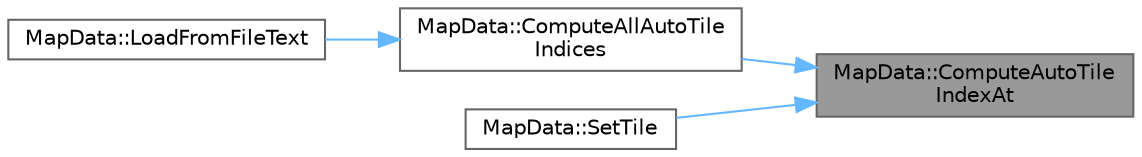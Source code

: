 digraph "MapData::ComputeAutoTileIndexAt"
{
 // LATEX_PDF_SIZE
  bgcolor="transparent";
  edge [fontname=Helvetica,fontsize=10,labelfontname=Helvetica,labelfontsize=10];
  node [fontname=Helvetica,fontsize=10,shape=box,height=0.2,width=0.4];
  rankdir="RL";
  Node1 [id="Node000001",label="MapData::ComputeAutoTile\lIndexAt",height=0.2,width=0.4,color="gray40", fillcolor="grey60", style="filled", fontcolor="black",tooltip=" "];
  Node1 -> Node2 [id="edge1_Node000001_Node000002",dir="back",color="steelblue1",style="solid",tooltip=" "];
  Node2 [id="Node000002",label="MapData::ComputeAllAutoTile\lIndices",height=0.2,width=0.4,color="grey40", fillcolor="white", style="filled",URL="$class_map_data.html#a58df51709c924a3d3d3320957b882b70",tooltip=" "];
  Node2 -> Node3 [id="edge2_Node000002_Node000003",dir="back",color="steelblue1",style="solid",tooltip=" "];
  Node3 [id="Node000003",label="MapData::LoadFromFileText",height=0.2,width=0.4,color="grey40", fillcolor="white", style="filled",URL="$class_map_data.html#a5233d11094337152ea34a157f1ec6971",tooltip=" "];
  Node1 -> Node4 [id="edge3_Node000001_Node000004",dir="back",color="steelblue1",style="solid",tooltip=" "];
  Node4 [id="Node000004",label="MapData::SetTile",height=0.2,width=0.4,color="grey40", fillcolor="white", style="filled",URL="$class_map_data.html#a86b4e374310415364ce1d39c6d110abe",tooltip=" "];
}
